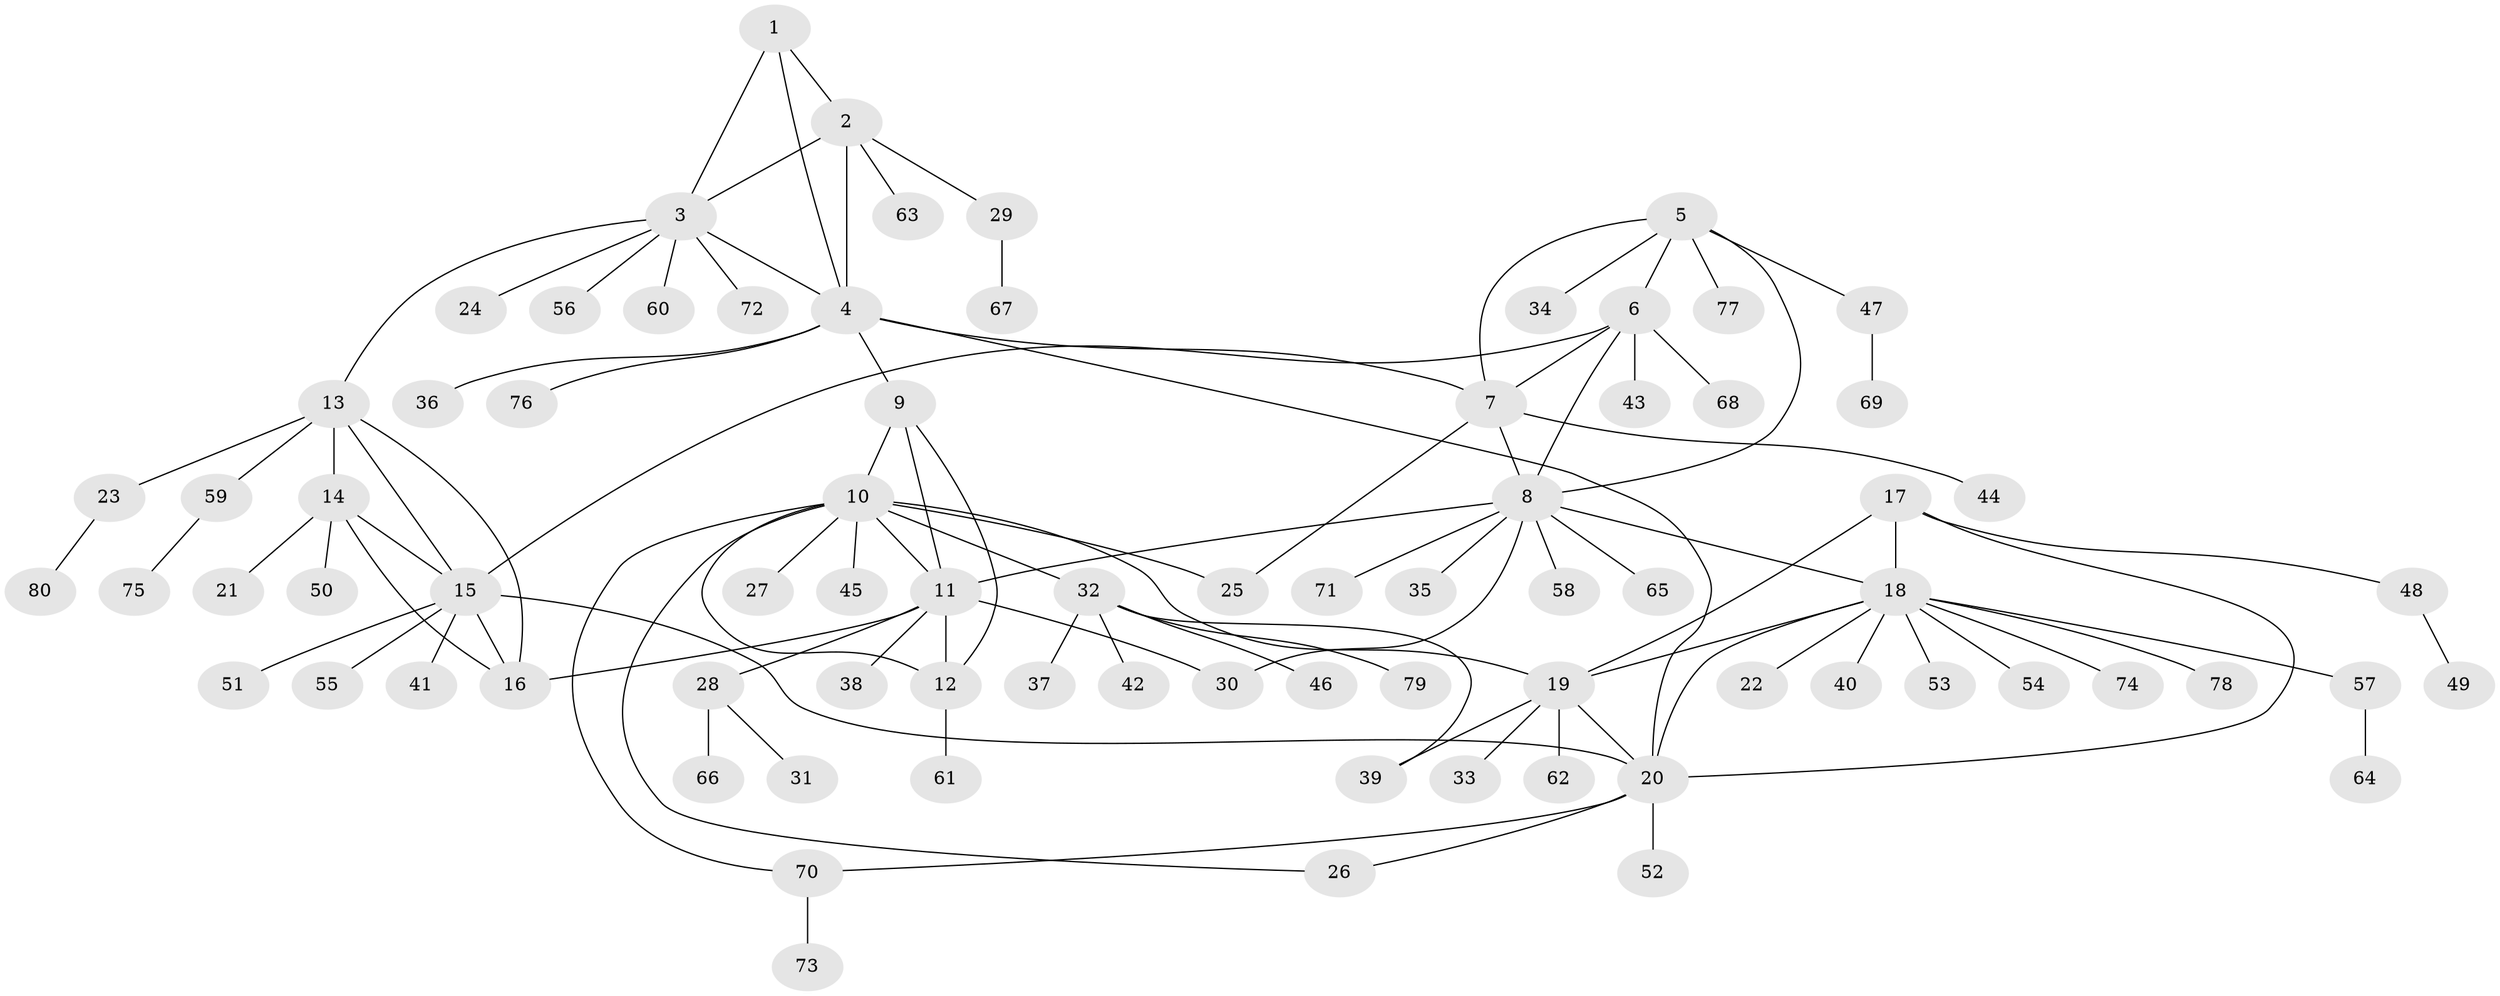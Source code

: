 // Generated by graph-tools (version 1.1) at 2025/50/03/09/25 03:50:27]
// undirected, 80 vertices, 105 edges
graph export_dot {
graph [start="1"]
  node [color=gray90,style=filled];
  1;
  2;
  3;
  4;
  5;
  6;
  7;
  8;
  9;
  10;
  11;
  12;
  13;
  14;
  15;
  16;
  17;
  18;
  19;
  20;
  21;
  22;
  23;
  24;
  25;
  26;
  27;
  28;
  29;
  30;
  31;
  32;
  33;
  34;
  35;
  36;
  37;
  38;
  39;
  40;
  41;
  42;
  43;
  44;
  45;
  46;
  47;
  48;
  49;
  50;
  51;
  52;
  53;
  54;
  55;
  56;
  57;
  58;
  59;
  60;
  61;
  62;
  63;
  64;
  65;
  66;
  67;
  68;
  69;
  70;
  71;
  72;
  73;
  74;
  75;
  76;
  77;
  78;
  79;
  80;
  1 -- 2;
  1 -- 3;
  1 -- 4;
  2 -- 3;
  2 -- 4;
  2 -- 29;
  2 -- 63;
  3 -- 4;
  3 -- 13;
  3 -- 24;
  3 -- 56;
  3 -- 60;
  3 -- 72;
  4 -- 7;
  4 -- 9;
  4 -- 20;
  4 -- 36;
  4 -- 76;
  5 -- 6;
  5 -- 7;
  5 -- 8;
  5 -- 34;
  5 -- 47;
  5 -- 77;
  6 -- 7;
  6 -- 8;
  6 -- 15;
  6 -- 43;
  6 -- 68;
  7 -- 8;
  7 -- 25;
  7 -- 44;
  8 -- 11;
  8 -- 18;
  8 -- 30;
  8 -- 35;
  8 -- 58;
  8 -- 65;
  8 -- 71;
  9 -- 10;
  9 -- 11;
  9 -- 12;
  10 -- 11;
  10 -- 12;
  10 -- 19;
  10 -- 25;
  10 -- 26;
  10 -- 27;
  10 -- 32;
  10 -- 45;
  10 -- 70;
  11 -- 12;
  11 -- 16;
  11 -- 28;
  11 -- 30;
  11 -- 38;
  12 -- 61;
  13 -- 14;
  13 -- 15;
  13 -- 16;
  13 -- 23;
  13 -- 59;
  14 -- 15;
  14 -- 16;
  14 -- 21;
  14 -- 50;
  15 -- 16;
  15 -- 20;
  15 -- 41;
  15 -- 51;
  15 -- 55;
  17 -- 18;
  17 -- 19;
  17 -- 20;
  17 -- 48;
  18 -- 19;
  18 -- 20;
  18 -- 22;
  18 -- 40;
  18 -- 53;
  18 -- 54;
  18 -- 57;
  18 -- 74;
  18 -- 78;
  19 -- 20;
  19 -- 33;
  19 -- 39;
  19 -- 62;
  20 -- 26;
  20 -- 52;
  20 -- 70;
  23 -- 80;
  28 -- 31;
  28 -- 66;
  29 -- 67;
  32 -- 37;
  32 -- 39;
  32 -- 42;
  32 -- 46;
  32 -- 79;
  47 -- 69;
  48 -- 49;
  57 -- 64;
  59 -- 75;
  70 -- 73;
}
